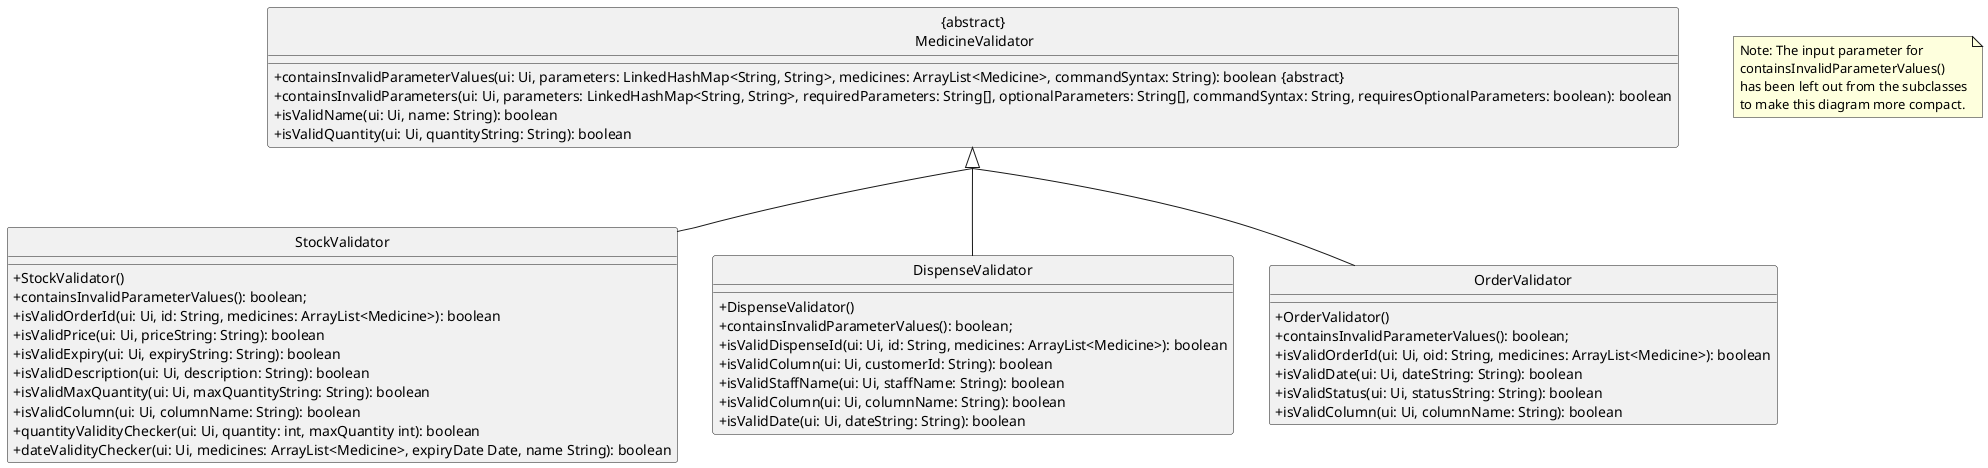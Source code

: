 @startuml
'https://plantuml.com/class-diagram
' hide the circles in the diagram
hide circle
' hide the icons for access modifiers
skinparam classAttributeIconSize 0
' to join all the arrows
skinparam groupInheritance 3

class "{abstract}\n MedicineValidator"{
    +containsInvalidParameterValues(ui: Ui, parameters: LinkedHashMap<String, String>, medicines: ArrayList<Medicine>, commandSyntax: String): boolean &#123;abstract&#125;
    +containsInvalidParameters(ui: Ui, parameters: LinkedHashMap<String, String>, requiredParameters: String[], optionalParameters: String[], commandSyntax: String, requiresOptionalParameters: boolean): boolean
    +isValidName(ui: Ui, name: String): boolean
    +isValidQuantity(ui: Ui, quantityString: String): boolean
}

class "StockValidator"{
    +StockValidator()
    +containsInvalidParameterValues(): boolean;
    +isValidOrderId(ui: Ui, id: String, medicines: ArrayList<Medicine>): boolean
    +isValidPrice(ui: Ui, priceString: String): boolean
    +isValidExpiry(ui: Ui, expiryString: String): boolean
    +isValidDescription(ui: Ui, description: String): boolean
    +isValidMaxQuantity(ui: Ui, maxQuantityString: String): boolean
    +isValidColumn(ui: Ui, columnName: String): boolean
    +quantityValidityChecker(ui: Ui, quantity: int, maxQuantity int): boolean
    +dateValidityChecker(ui: Ui, medicines: ArrayList<Medicine>, expiryDate Date, name String): boolean
}

class "DispenseValidator"{
    +DispenseValidator()
    +containsInvalidParameterValues(): boolean;
    +isValidDispenseId(ui: Ui, id: String, medicines: ArrayList<Medicine>): boolean
    +isValidColumn(ui: Ui, customerId: String): boolean
    +isValidStaffName(ui: Ui, staffName: String): boolean
    +isValidColumn(ui: Ui, columnName: String): boolean
    +isValidDate(ui: Ui, dateString: String): boolean
}

class "OrderValidator"{
    +OrderValidator()
    +containsInvalidParameterValues(): boolean;
    +isValidOrderId(ui: Ui, oid: String, medicines: ArrayList<Medicine>): boolean
    +isValidDate(ui: Ui, dateString: String): boolean
    +isValidStatus(ui: Ui, statusString: String): boolean
    +isValidColumn(ui: Ui, columnName: String): boolean
}

"{abstract}\n MedicineValidator" <|-- "StockValidator"
"{abstract}\n MedicineValidator" <|-- "DispenseValidator"
"{abstract}\n MedicineValidator" <|-- "OrderValidator"

note "Note: The input parameter for\ncontainsInvalidParameterValues()\nhas been left out from the subclasses\nto make this diagram more compact." as n1
@enduml